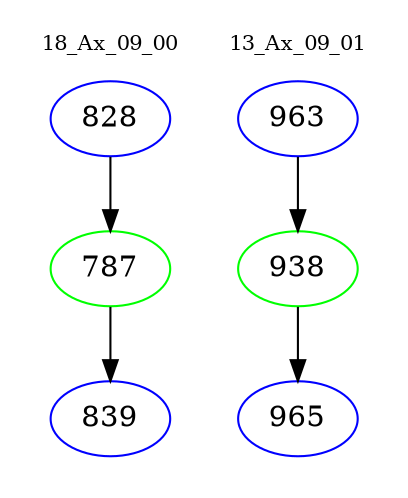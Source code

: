 digraph{
subgraph cluster_0 {
color = white
label = "18_Ax_09_00";
fontsize=10;
T0_828 [label="828", color="blue"]
T0_828 -> T0_787 [color="black"]
T0_787 [label="787", color="green"]
T0_787 -> T0_839 [color="black"]
T0_839 [label="839", color="blue"]
}
subgraph cluster_1 {
color = white
label = "13_Ax_09_01";
fontsize=10;
T1_963 [label="963", color="blue"]
T1_963 -> T1_938 [color="black"]
T1_938 [label="938", color="green"]
T1_938 -> T1_965 [color="black"]
T1_965 [label="965", color="blue"]
}
}
